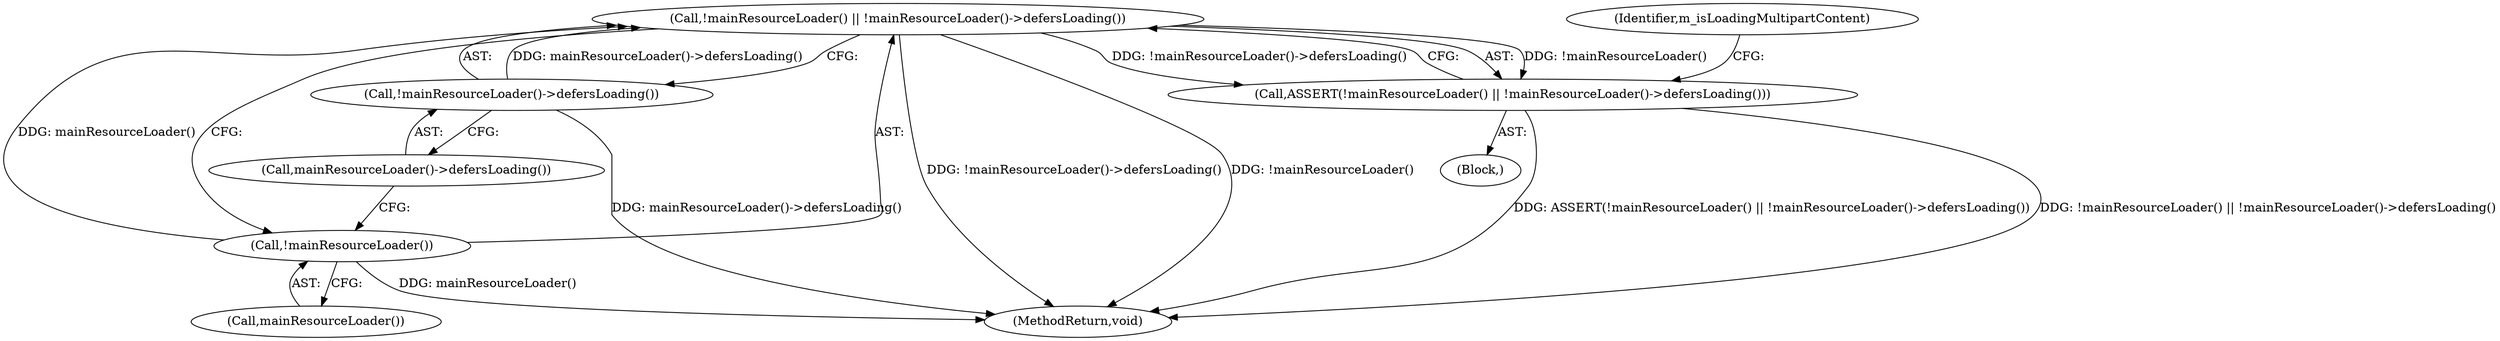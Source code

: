 digraph "0_Chrome_a6f7726de20450074a01493e4e85409ce3f2595a_0@API" {
"1000211" [label="(Call,!mainResourceLoader() || !mainResourceLoader()->defersLoading())"];
"1000212" [label="(Call,!mainResourceLoader())"];
"1000214" [label="(Call,!mainResourceLoader()->defersLoading())"];
"1000210" [label="(Call,ASSERT(!mainResourceLoader() || !mainResourceLoader()->defersLoading()))"];
"1000103" [label="(Block,)"];
"1000214" [label="(Call,!mainResourceLoader()->defersLoading())"];
"1000211" [label="(Call,!mainResourceLoader() || !mainResourceLoader()->defersLoading())"];
"1000212" [label="(Call,!mainResourceLoader())"];
"1000213" [label="(Call,mainResourceLoader())"];
"1000282" [label="(MethodReturn,void)"];
"1000215" [label="(Call,mainResourceLoader()->defersLoading())"];
"1000217" [label="(Identifier,m_isLoadingMultipartContent)"];
"1000210" [label="(Call,ASSERT(!mainResourceLoader() || !mainResourceLoader()->defersLoading()))"];
"1000211" -> "1000210"  [label="AST: "];
"1000211" -> "1000212"  [label="CFG: "];
"1000211" -> "1000214"  [label="CFG: "];
"1000212" -> "1000211"  [label="AST: "];
"1000214" -> "1000211"  [label="AST: "];
"1000210" -> "1000211"  [label="CFG: "];
"1000211" -> "1000282"  [label="DDG: !mainResourceLoader()->defersLoading()"];
"1000211" -> "1000282"  [label="DDG: !mainResourceLoader()"];
"1000211" -> "1000210"  [label="DDG: !mainResourceLoader()"];
"1000211" -> "1000210"  [label="DDG: !mainResourceLoader()->defersLoading()"];
"1000212" -> "1000211"  [label="DDG: mainResourceLoader()"];
"1000214" -> "1000211"  [label="DDG: mainResourceLoader()->defersLoading()"];
"1000212" -> "1000213"  [label="CFG: "];
"1000213" -> "1000212"  [label="AST: "];
"1000215" -> "1000212"  [label="CFG: "];
"1000212" -> "1000282"  [label="DDG: mainResourceLoader()"];
"1000214" -> "1000215"  [label="CFG: "];
"1000215" -> "1000214"  [label="AST: "];
"1000214" -> "1000282"  [label="DDG: mainResourceLoader()->defersLoading()"];
"1000210" -> "1000103"  [label="AST: "];
"1000217" -> "1000210"  [label="CFG: "];
"1000210" -> "1000282"  [label="DDG: ASSERT(!mainResourceLoader() || !mainResourceLoader()->defersLoading())"];
"1000210" -> "1000282"  [label="DDG: !mainResourceLoader() || !mainResourceLoader()->defersLoading()"];
}
